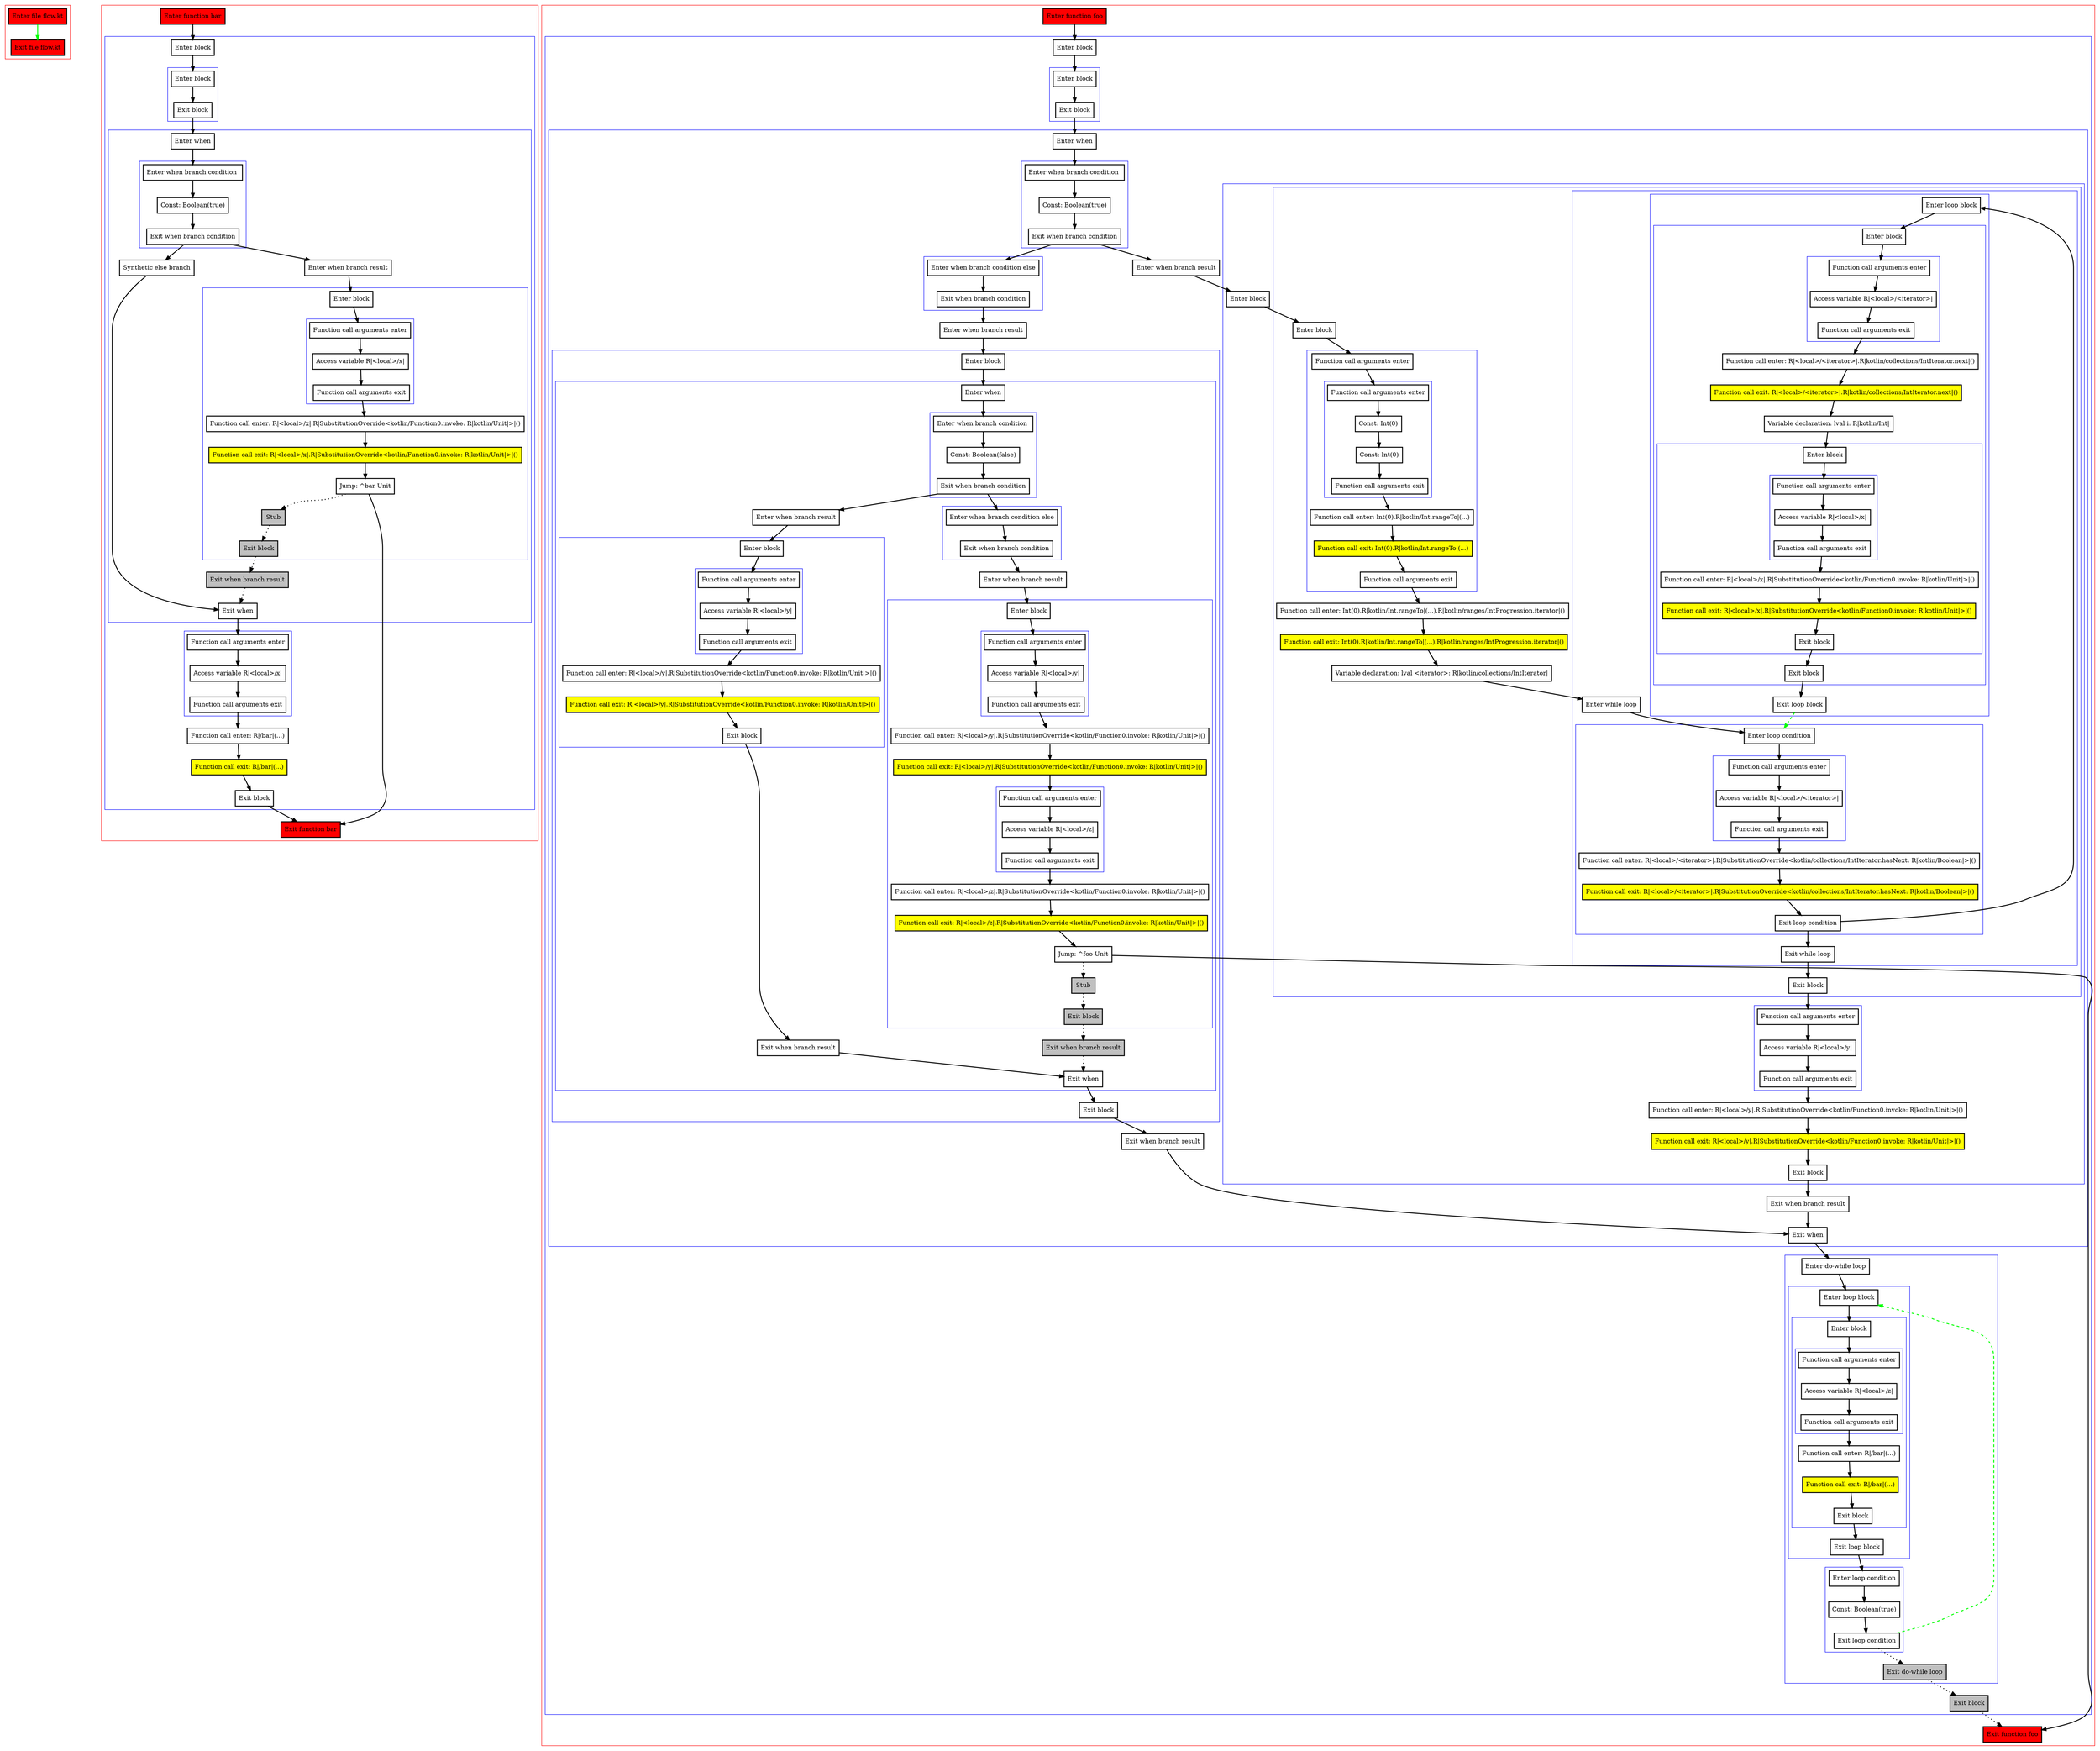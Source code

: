 digraph flow_kt {
    graph [nodesep=3]
    node [shape=box penwidth=2]
    edge [penwidth=2]

    subgraph cluster_0 {
        color=red
        0 [label="Enter file flow.kt" style="filled" fillcolor=red];
        1 [label="Exit file flow.kt" style="filled" fillcolor=red];
    }
    0 -> {1} [color=green];

    subgraph cluster_1 {
        color=red
        2 [label="Enter function bar" style="filled" fillcolor=red];
        subgraph cluster_2 {
            color=blue
            3 [label="Enter block"];
            subgraph cluster_3 {
                color=blue
                4 [label="Enter block"];
                5 [label="Exit block"];
            }
            subgraph cluster_4 {
                color=blue
                6 [label="Enter when"];
                subgraph cluster_5 {
                    color=blue
                    7 [label="Enter when branch condition "];
                    8 [label="Const: Boolean(true)"];
                    9 [label="Exit when branch condition"];
                }
                10 [label="Synthetic else branch"];
                11 [label="Enter when branch result"];
                subgraph cluster_6 {
                    color=blue
                    12 [label="Enter block"];
                    subgraph cluster_7 {
                        color=blue
                        13 [label="Function call arguments enter"];
                        14 [label="Access variable R|<local>/x|"];
                        15 [label="Function call arguments exit"];
                    }
                    16 [label="Function call enter: R|<local>/x|.R|SubstitutionOverride<kotlin/Function0.invoke: R|kotlin/Unit|>|()"];
                    17 [label="Function call exit: R|<local>/x|.R|SubstitutionOverride<kotlin/Function0.invoke: R|kotlin/Unit|>|()" style="filled" fillcolor=yellow];
                    18 [label="Jump: ^bar Unit"];
                    19 [label="Stub" style="filled" fillcolor=gray];
                    20 [label="Exit block" style="filled" fillcolor=gray];
                }
                21 [label="Exit when branch result" style="filled" fillcolor=gray];
                22 [label="Exit when"];
            }
            subgraph cluster_8 {
                color=blue
                23 [label="Function call arguments enter"];
                24 [label="Access variable R|<local>/x|"];
                25 [label="Function call arguments exit"];
            }
            26 [label="Function call enter: R|/bar|(...)"];
            27 [label="Function call exit: R|/bar|(...)" style="filled" fillcolor=yellow];
            28 [label="Exit block"];
        }
        29 [label="Exit function bar" style="filled" fillcolor=red];
    }
    2 -> {3};
    3 -> {4};
    4 -> {5};
    5 -> {6};
    6 -> {7};
    7 -> {8};
    8 -> {9};
    9 -> {10 11};
    10 -> {22};
    11 -> {12};
    12 -> {13};
    13 -> {14};
    14 -> {15};
    15 -> {16};
    16 -> {17};
    17 -> {18};
    18 -> {29};
    18 -> {19} [style=dotted];
    19 -> {20} [style=dotted];
    20 -> {21} [style=dotted];
    21 -> {22} [style=dotted];
    22 -> {23};
    23 -> {24};
    24 -> {25};
    25 -> {26};
    26 -> {27};
    27 -> {28};
    28 -> {29};

    subgraph cluster_9 {
        color=red
        30 [label="Enter function foo" style="filled" fillcolor=red];
        subgraph cluster_10 {
            color=blue
            31 [label="Enter block"];
            subgraph cluster_11 {
                color=blue
                32 [label="Enter block"];
                33 [label="Exit block"];
            }
            subgraph cluster_12 {
                color=blue
                34 [label="Enter when"];
                subgraph cluster_13 {
                    color=blue
                    35 [label="Enter when branch condition "];
                    36 [label="Const: Boolean(true)"];
                    37 [label="Exit when branch condition"];
                }
                subgraph cluster_14 {
                    color=blue
                    38 [label="Enter when branch condition else"];
                    39 [label="Exit when branch condition"];
                }
                40 [label="Enter when branch result"];
                subgraph cluster_15 {
                    color=blue
                    41 [label="Enter block"];
                    subgraph cluster_16 {
                        color=blue
                        42 [label="Enter when"];
                        subgraph cluster_17 {
                            color=blue
                            43 [label="Enter when branch condition "];
                            44 [label="Const: Boolean(false)"];
                            45 [label="Exit when branch condition"];
                        }
                        subgraph cluster_18 {
                            color=blue
                            46 [label="Enter when branch condition else"];
                            47 [label="Exit when branch condition"];
                        }
                        48 [label="Enter when branch result"];
                        subgraph cluster_19 {
                            color=blue
                            49 [label="Enter block"];
                            subgraph cluster_20 {
                                color=blue
                                50 [label="Function call arguments enter"];
                                51 [label="Access variable R|<local>/y|"];
                                52 [label="Function call arguments exit"];
                            }
                            53 [label="Function call enter: R|<local>/y|.R|SubstitutionOverride<kotlin/Function0.invoke: R|kotlin/Unit|>|()"];
                            54 [label="Function call exit: R|<local>/y|.R|SubstitutionOverride<kotlin/Function0.invoke: R|kotlin/Unit|>|()" style="filled" fillcolor=yellow];
                            subgraph cluster_21 {
                                color=blue
                                55 [label="Function call arguments enter"];
                                56 [label="Access variable R|<local>/z|"];
                                57 [label="Function call arguments exit"];
                            }
                            58 [label="Function call enter: R|<local>/z|.R|SubstitutionOverride<kotlin/Function0.invoke: R|kotlin/Unit|>|()"];
                            59 [label="Function call exit: R|<local>/z|.R|SubstitutionOverride<kotlin/Function0.invoke: R|kotlin/Unit|>|()" style="filled" fillcolor=yellow];
                            60 [label="Jump: ^foo Unit"];
                            61 [label="Stub" style="filled" fillcolor=gray];
                            62 [label="Exit block" style="filled" fillcolor=gray];
                        }
                        63 [label="Exit when branch result" style="filled" fillcolor=gray];
                        64 [label="Enter when branch result"];
                        subgraph cluster_22 {
                            color=blue
                            65 [label="Enter block"];
                            subgraph cluster_23 {
                                color=blue
                                66 [label="Function call arguments enter"];
                                67 [label="Access variable R|<local>/y|"];
                                68 [label="Function call arguments exit"];
                            }
                            69 [label="Function call enter: R|<local>/y|.R|SubstitutionOverride<kotlin/Function0.invoke: R|kotlin/Unit|>|()"];
                            70 [label="Function call exit: R|<local>/y|.R|SubstitutionOverride<kotlin/Function0.invoke: R|kotlin/Unit|>|()" style="filled" fillcolor=yellow];
                            71 [label="Exit block"];
                        }
                        72 [label="Exit when branch result"];
                        73 [label="Exit when"];
                    }
                    74 [label="Exit block"];
                }
                75 [label="Exit when branch result"];
                76 [label="Enter when branch result"];
                subgraph cluster_24 {
                    color=blue
                    77 [label="Enter block"];
                    subgraph cluster_25 {
                        color=blue
                        78 [label="Enter block"];
                        subgraph cluster_26 {
                            color=blue
                            79 [label="Function call arguments enter"];
                            subgraph cluster_27 {
                                color=blue
                                80 [label="Function call arguments enter"];
                                81 [label="Const: Int(0)"];
                                82 [label="Const: Int(0)"];
                                83 [label="Function call arguments exit"];
                            }
                            84 [label="Function call enter: Int(0).R|kotlin/Int.rangeTo|(...)"];
                            85 [label="Function call exit: Int(0).R|kotlin/Int.rangeTo|(...)" style="filled" fillcolor=yellow];
                            86 [label="Function call arguments exit"];
                        }
                        87 [label="Function call enter: Int(0).R|kotlin/Int.rangeTo|(...).R|kotlin/ranges/IntProgression.iterator|()"];
                        88 [label="Function call exit: Int(0).R|kotlin/Int.rangeTo|(...).R|kotlin/ranges/IntProgression.iterator|()" style="filled" fillcolor=yellow];
                        89 [label="Variable declaration: lval <iterator>: R|kotlin/collections/IntIterator|"];
                        subgraph cluster_28 {
                            color=blue
                            90 [label="Enter while loop"];
                            subgraph cluster_29 {
                                color=blue
                                91 [label="Enter loop condition"];
                                subgraph cluster_30 {
                                    color=blue
                                    92 [label="Function call arguments enter"];
                                    93 [label="Access variable R|<local>/<iterator>|"];
                                    94 [label="Function call arguments exit"];
                                }
                                95 [label="Function call enter: R|<local>/<iterator>|.R|SubstitutionOverride<kotlin/collections/IntIterator.hasNext: R|kotlin/Boolean|>|()"];
                                96 [label="Function call exit: R|<local>/<iterator>|.R|SubstitutionOverride<kotlin/collections/IntIterator.hasNext: R|kotlin/Boolean|>|()" style="filled" fillcolor=yellow];
                                97 [label="Exit loop condition"];
                            }
                            subgraph cluster_31 {
                                color=blue
                                98 [label="Enter loop block"];
                                subgraph cluster_32 {
                                    color=blue
                                    99 [label="Enter block"];
                                    subgraph cluster_33 {
                                        color=blue
                                        100 [label="Function call arguments enter"];
                                        101 [label="Access variable R|<local>/<iterator>|"];
                                        102 [label="Function call arguments exit"];
                                    }
                                    103 [label="Function call enter: R|<local>/<iterator>|.R|kotlin/collections/IntIterator.next|()"];
                                    104 [label="Function call exit: R|<local>/<iterator>|.R|kotlin/collections/IntIterator.next|()" style="filled" fillcolor=yellow];
                                    105 [label="Variable declaration: lval i: R|kotlin/Int|"];
                                    subgraph cluster_34 {
                                        color=blue
                                        106 [label="Enter block"];
                                        subgraph cluster_35 {
                                            color=blue
                                            107 [label="Function call arguments enter"];
                                            108 [label="Access variable R|<local>/x|"];
                                            109 [label="Function call arguments exit"];
                                        }
                                        110 [label="Function call enter: R|<local>/x|.R|SubstitutionOverride<kotlin/Function0.invoke: R|kotlin/Unit|>|()"];
                                        111 [label="Function call exit: R|<local>/x|.R|SubstitutionOverride<kotlin/Function0.invoke: R|kotlin/Unit|>|()" style="filled" fillcolor=yellow];
                                        112 [label="Exit block"];
                                    }
                                    113 [label="Exit block"];
                                }
                                114 [label="Exit loop block"];
                            }
                            115 [label="Exit while loop"];
                        }
                        116 [label="Exit block"];
                    }
                    subgraph cluster_36 {
                        color=blue
                        117 [label="Function call arguments enter"];
                        118 [label="Access variable R|<local>/y|"];
                        119 [label="Function call arguments exit"];
                    }
                    120 [label="Function call enter: R|<local>/y|.R|SubstitutionOverride<kotlin/Function0.invoke: R|kotlin/Unit|>|()"];
                    121 [label="Function call exit: R|<local>/y|.R|SubstitutionOverride<kotlin/Function0.invoke: R|kotlin/Unit|>|()" style="filled" fillcolor=yellow];
                    122 [label="Exit block"];
                }
                123 [label="Exit when branch result"];
                124 [label="Exit when"];
            }
            subgraph cluster_37 {
                color=blue
                125 [label="Enter do-while loop"];
                subgraph cluster_38 {
                    color=blue
                    126 [label="Enter loop block"];
                    subgraph cluster_39 {
                        color=blue
                        127 [label="Enter block"];
                        subgraph cluster_40 {
                            color=blue
                            128 [label="Function call arguments enter"];
                            129 [label="Access variable R|<local>/z|"];
                            130 [label="Function call arguments exit"];
                        }
                        131 [label="Function call enter: R|/bar|(...)"];
                        132 [label="Function call exit: R|/bar|(...)" style="filled" fillcolor=yellow];
                        133 [label="Exit block"];
                    }
                    134 [label="Exit loop block"];
                }
                subgraph cluster_41 {
                    color=blue
                    135 [label="Enter loop condition"];
                    136 [label="Const: Boolean(true)"];
                    137 [label="Exit loop condition"];
                }
                138 [label="Exit do-while loop" style="filled" fillcolor=gray];
            }
            139 [label="Exit block" style="filled" fillcolor=gray];
        }
        140 [label="Exit function foo" style="filled" fillcolor=red];
    }
    30 -> {31};
    31 -> {32};
    32 -> {33};
    33 -> {34};
    34 -> {35};
    35 -> {36};
    36 -> {37};
    37 -> {38 76};
    38 -> {39};
    39 -> {40};
    40 -> {41};
    41 -> {42};
    42 -> {43};
    43 -> {44};
    44 -> {45};
    45 -> {46 64};
    46 -> {47};
    47 -> {48};
    48 -> {49};
    49 -> {50};
    50 -> {51};
    51 -> {52};
    52 -> {53};
    53 -> {54};
    54 -> {55};
    55 -> {56};
    56 -> {57};
    57 -> {58};
    58 -> {59};
    59 -> {60};
    60 -> {140};
    60 -> {61} [style=dotted];
    61 -> {62} [style=dotted];
    62 -> {63} [style=dotted];
    63 -> {73} [style=dotted];
    64 -> {65};
    65 -> {66};
    66 -> {67};
    67 -> {68};
    68 -> {69};
    69 -> {70};
    70 -> {71};
    71 -> {72};
    72 -> {73};
    73 -> {74};
    74 -> {75};
    75 -> {124};
    76 -> {77};
    77 -> {78};
    78 -> {79};
    79 -> {80};
    80 -> {81};
    81 -> {82};
    82 -> {83};
    83 -> {84};
    84 -> {85};
    85 -> {86};
    86 -> {87};
    87 -> {88};
    88 -> {89};
    89 -> {90};
    90 -> {91};
    91 -> {92};
    92 -> {93};
    93 -> {94};
    94 -> {95};
    95 -> {96};
    96 -> {97};
    97 -> {98 115};
    98 -> {99};
    99 -> {100};
    100 -> {101};
    101 -> {102};
    102 -> {103};
    103 -> {104};
    104 -> {105};
    105 -> {106};
    106 -> {107};
    107 -> {108};
    108 -> {109};
    109 -> {110};
    110 -> {111};
    111 -> {112};
    112 -> {113};
    113 -> {114};
    114 -> {91} [color=green style=dashed];
    115 -> {116};
    116 -> {117};
    117 -> {118};
    118 -> {119};
    119 -> {120};
    120 -> {121};
    121 -> {122};
    122 -> {123};
    123 -> {124};
    124 -> {125};
    125 -> {126};
    126 -> {127};
    127 -> {128};
    128 -> {129};
    129 -> {130};
    130 -> {131};
    131 -> {132};
    132 -> {133};
    133 -> {134};
    134 -> {135};
    135 -> {136};
    136 -> {137};
    137 -> {126} [color=green style=dashed];
    137 -> {138} [style=dotted];
    138 -> {139} [style=dotted];
    139 -> {140} [style=dotted];

}

